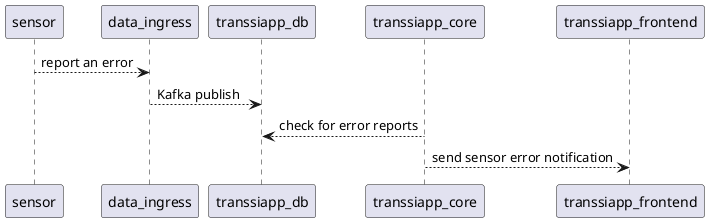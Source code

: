 @startuml report sensor error sequence diagram

sensor --> data_ingress: report an error
data_ingress --> transsiapp_db: Kafka publish
transsiapp_db <-- transsiapp_core: check for error reports
transsiapp_core --> transsiapp_frontend: send sensor error notification

@enduml